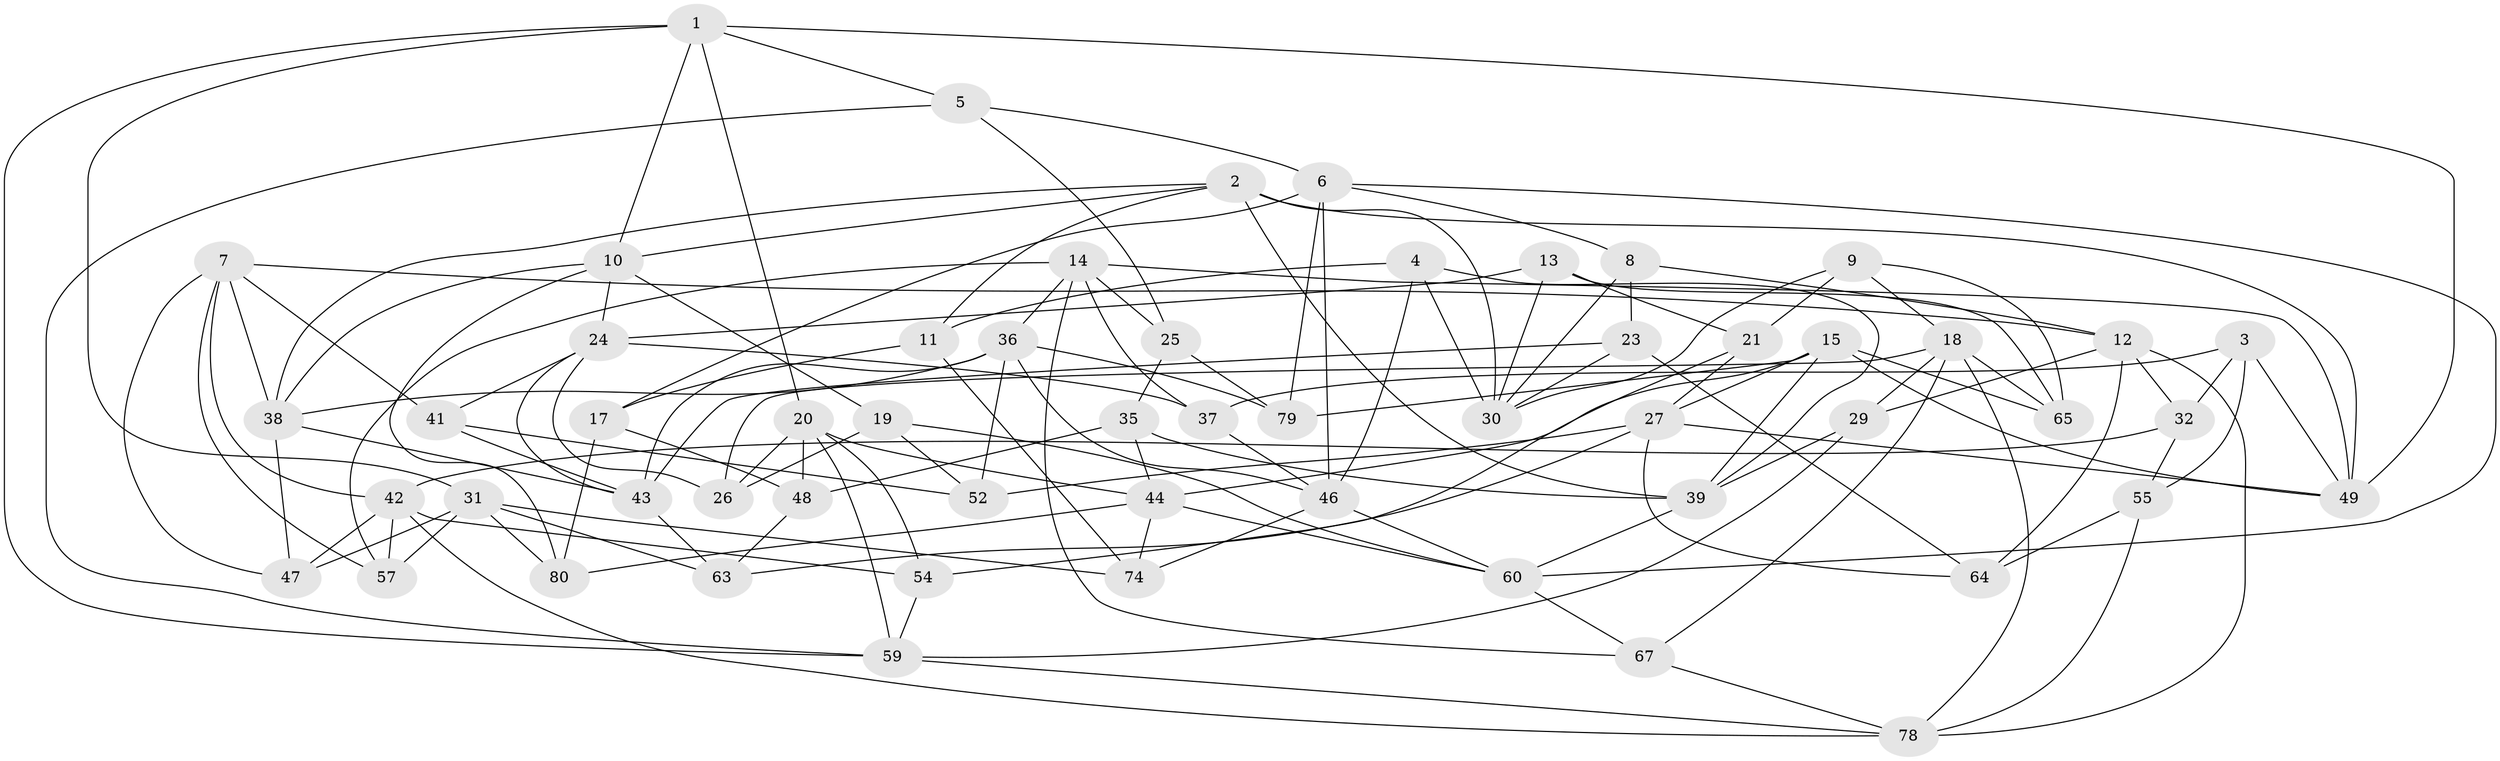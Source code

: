 // Generated by graph-tools (version 1.1) at 2025/24/03/03/25 07:24:22]
// undirected, 56 vertices, 137 edges
graph export_dot {
graph [start="1"]
  node [color=gray90,style=filled];
  1 [super="+16"];
  2 [super="+58"];
  3;
  4;
  5;
  6 [super="+72"];
  7 [super="+45"];
  8;
  9;
  10 [super="+50"];
  11;
  12 [super="+40"];
  13;
  14 [super="+22"];
  15 [super="+34"];
  17;
  18 [super="+53"];
  19;
  20 [super="+28"];
  21;
  23;
  24 [super="+73"];
  25;
  26;
  27 [super="+51"];
  29;
  30 [super="+33"];
  31 [super="+76"];
  32;
  35;
  36 [super="+71"];
  37;
  38 [super="+69"];
  39 [super="+56"];
  41;
  42 [super="+68"];
  43 [super="+61"];
  44 [super="+66"];
  46 [super="+62"];
  47;
  48;
  49 [super="+77"];
  52;
  54;
  55;
  57;
  59 [super="+70"];
  60 [super="+75"];
  63;
  64;
  65;
  67;
  74;
  78 [super="+81"];
  79;
  80;
  1 -- 10;
  1 -- 59;
  1 -- 49;
  1 -- 20;
  1 -- 5;
  1 -- 31;
  2 -- 38;
  2 -- 30;
  2 -- 11;
  2 -- 10;
  2 -- 39;
  2 -- 49;
  3 -- 55;
  3 -- 32;
  3 -- 37;
  3 -- 49;
  4 -- 11;
  4 -- 46;
  4 -- 39;
  4 -- 30;
  5 -- 25;
  5 -- 59;
  5 -- 6;
  6 -- 17;
  6 -- 60;
  6 -- 46;
  6 -- 8;
  6 -- 79;
  7 -- 38;
  7 -- 12;
  7 -- 42;
  7 -- 41;
  7 -- 57;
  7 -- 47;
  8 -- 12;
  8 -- 23;
  8 -- 30;
  9 -- 65;
  9 -- 18;
  9 -- 21;
  9 -- 30;
  10 -- 80;
  10 -- 24;
  10 -- 19;
  10 -- 38;
  11 -- 74;
  11 -- 17;
  12 -- 29;
  12 -- 78;
  12 -- 32;
  12 -- 64;
  13 -- 24;
  13 -- 65;
  13 -- 30;
  13 -- 21;
  14 -- 25;
  14 -- 57;
  14 -- 36;
  14 -- 49;
  14 -- 67;
  14 -- 37;
  15 -- 44;
  15 -- 65;
  15 -- 27;
  15 -- 79;
  15 -- 39;
  15 -- 49;
  17 -- 80;
  17 -- 48;
  18 -- 29;
  18 -- 65;
  18 -- 67;
  18 -- 26;
  18 -- 78;
  19 -- 52;
  19 -- 60;
  19 -- 26;
  20 -- 59;
  20 -- 48;
  20 -- 26;
  20 -- 54;
  20 -- 44;
  21 -- 54;
  21 -- 27;
  23 -- 30;
  23 -- 64;
  23 -- 43;
  24 -- 26;
  24 -- 41;
  24 -- 43;
  24 -- 37;
  25 -- 79;
  25 -- 35;
  27 -- 64;
  27 -- 49;
  27 -- 52;
  27 -- 63;
  29 -- 39;
  29 -- 59;
  31 -- 80;
  31 -- 47;
  31 -- 57;
  31 -- 74;
  31 -- 63;
  32 -- 42;
  32 -- 55;
  35 -- 48;
  35 -- 39;
  35 -- 44;
  36 -- 38;
  36 -- 43;
  36 -- 79;
  36 -- 52;
  36 -- 46;
  37 -- 46;
  38 -- 43;
  38 -- 47;
  39 -- 60;
  41 -- 52;
  41 -- 43;
  42 -- 57;
  42 -- 47;
  42 -- 78;
  42 -- 54;
  43 -- 63;
  44 -- 80;
  44 -- 74;
  44 -- 60;
  46 -- 74;
  46 -- 60;
  48 -- 63;
  54 -- 59;
  55 -- 64;
  55 -- 78;
  59 -- 78;
  60 -- 67;
  67 -- 78;
}
